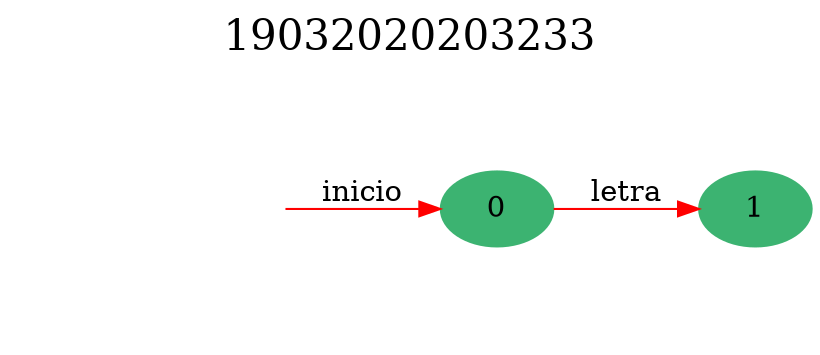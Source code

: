 digraph 19032020203233 {
	rankdir=LR;
	graph [label="19032020203233", labelloc=t, fontsize=20]; 
	node [style = filled,color = mediumseagreen]; 0 1;
	node [shape=circle];
	node [color=midnightblue,fontcolor=white];
	edge [color=red];
	secret_node [style=invis];
	secret_node -> 0 [label="inicio"];
	0 -> 1 [label="letra"];
}